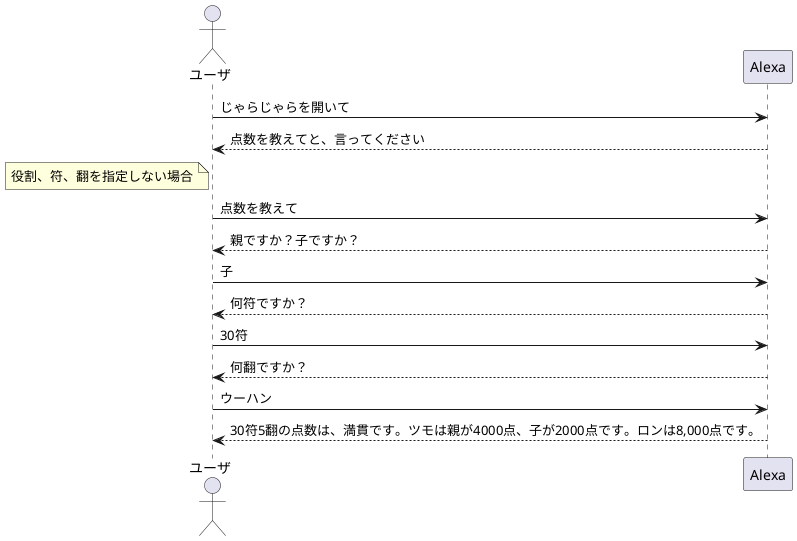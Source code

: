 @startuml じゃらじゃら

actor "ユーザ" as User

User -> Alexa: じゃらじゃらを開いて

User <-- Alexa: 点数を教えてと、言ってください

note left User
  役割、符、翻を指定しない場合
end note

User -> Alexa: 点数を教えて

User <-- Alexa: 親ですか？子ですか？

User -> Alexa: 子

User <-- Alexa: 何符ですか？

User -> Alexa: 30符

User <-- Alexa: 何翻ですか？

User -> Alexa: ウーハン

User <-- Alexa: 30符5翻の点数は、満貫です。ツモは親が4000点、子が2000点です。ロンは8,000点です。

@enduml
